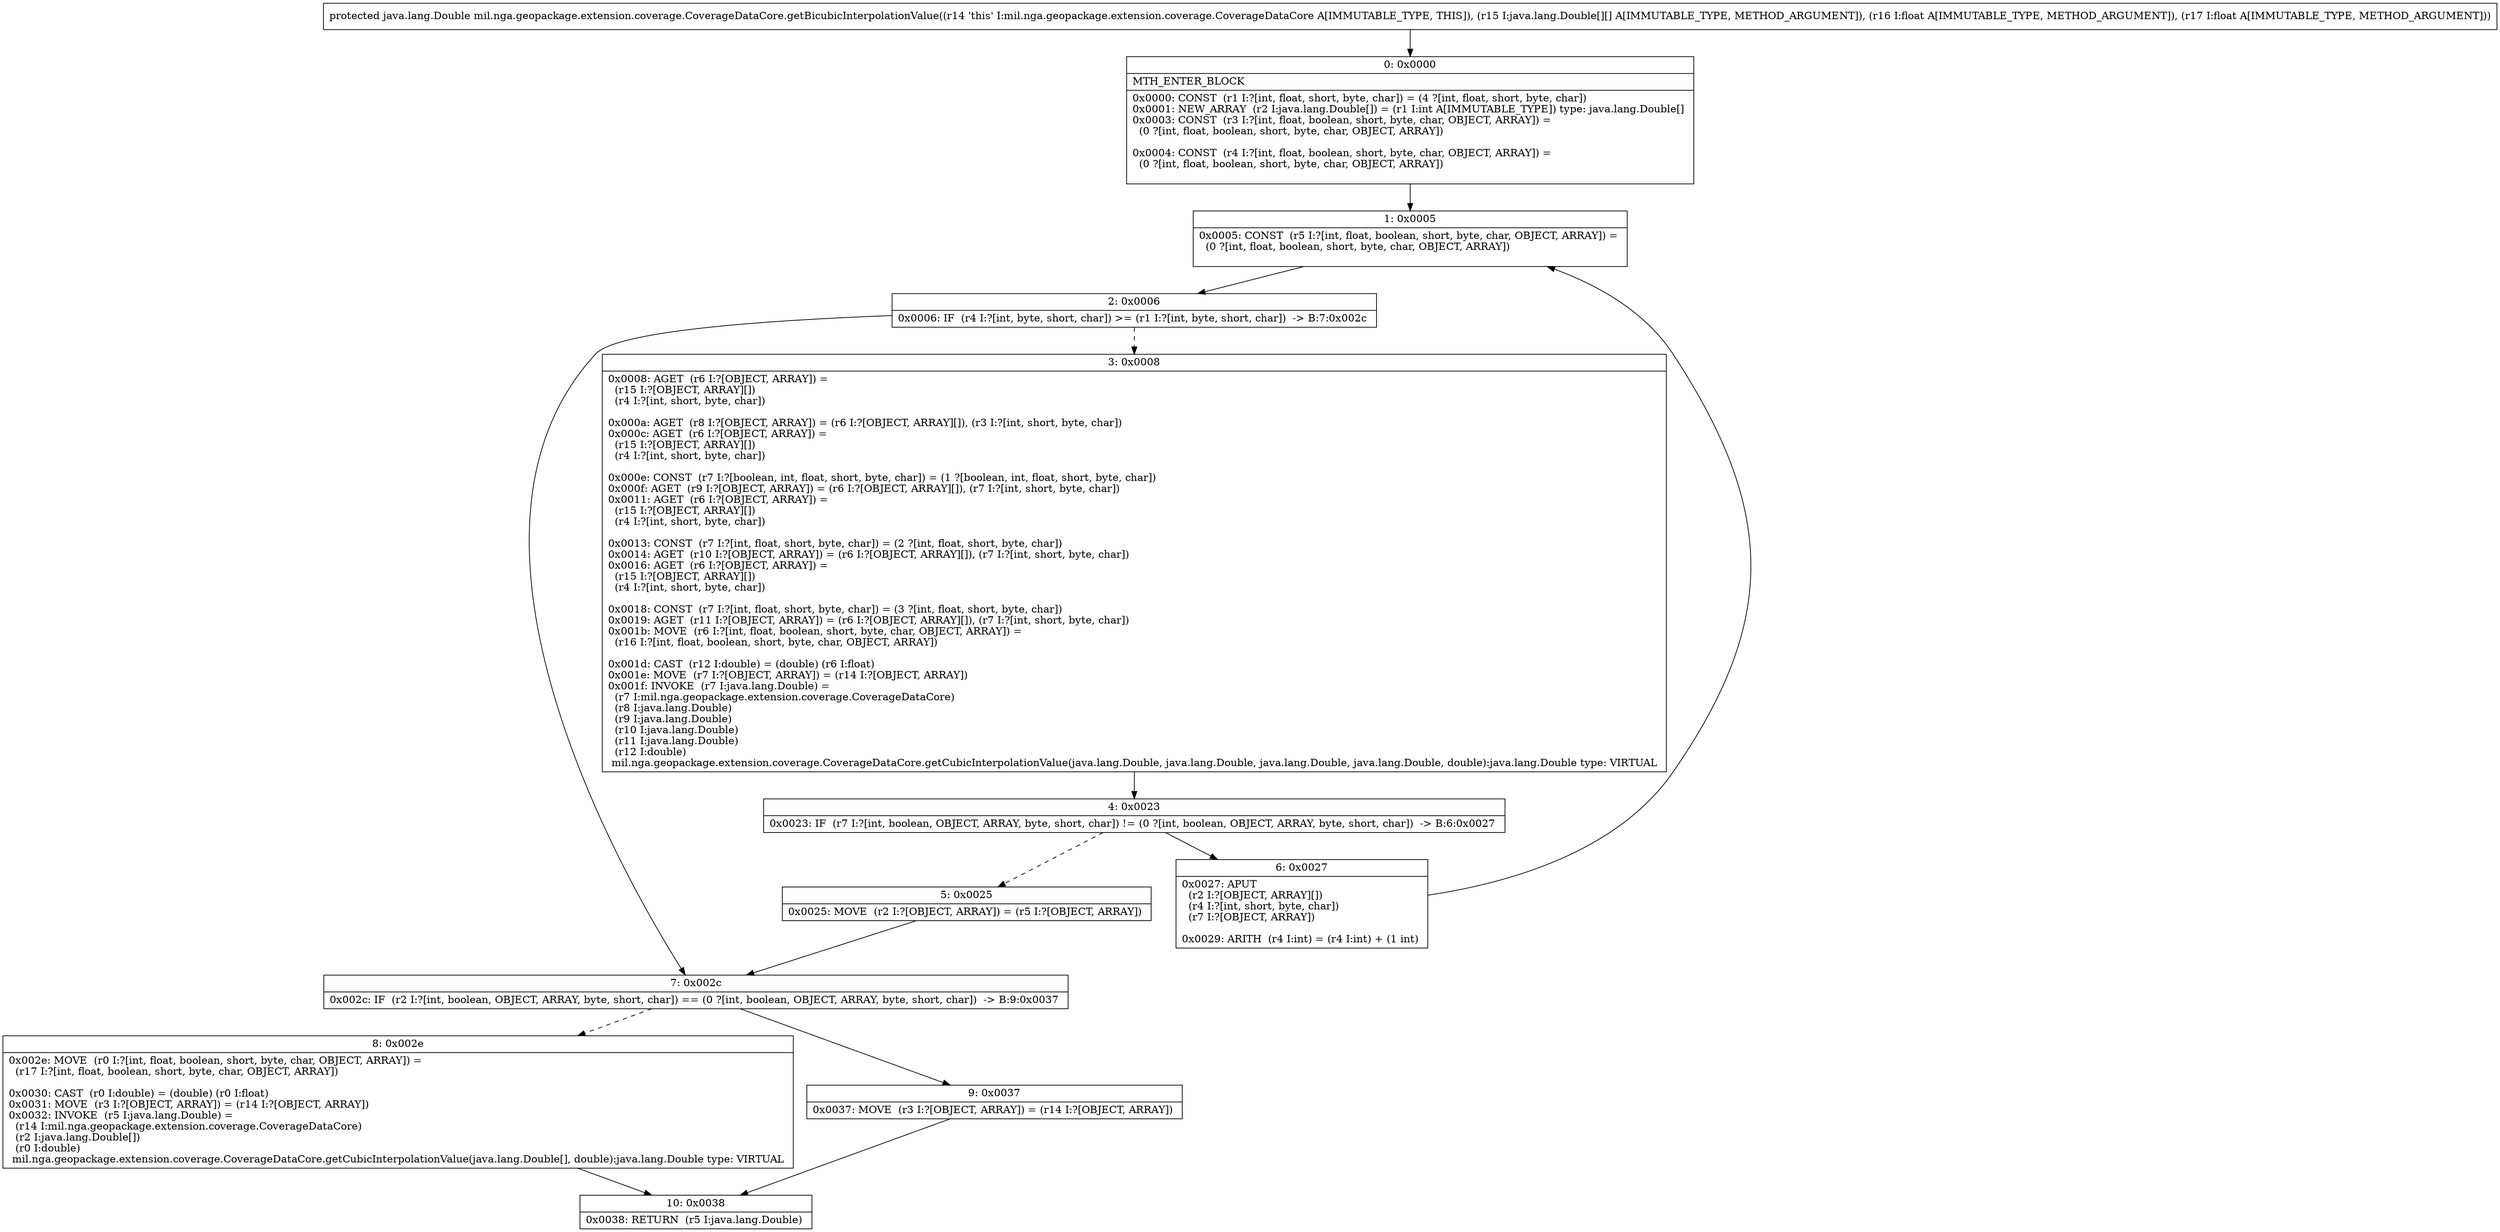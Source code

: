 digraph "CFG formil.nga.geopackage.extension.coverage.CoverageDataCore.getBicubicInterpolationValue([[Ljava\/lang\/Double;FF)Ljava\/lang\/Double;" {
Node_0 [shape=record,label="{0\:\ 0x0000|MTH_ENTER_BLOCK\l|0x0000: CONST  (r1 I:?[int, float, short, byte, char]) = (4 ?[int, float, short, byte, char]) \l0x0001: NEW_ARRAY  (r2 I:java.lang.Double[]) = (r1 I:int A[IMMUTABLE_TYPE]) type: java.lang.Double[] \l0x0003: CONST  (r3 I:?[int, float, boolean, short, byte, char, OBJECT, ARRAY]) = \l  (0 ?[int, float, boolean, short, byte, char, OBJECT, ARRAY])\l \l0x0004: CONST  (r4 I:?[int, float, boolean, short, byte, char, OBJECT, ARRAY]) = \l  (0 ?[int, float, boolean, short, byte, char, OBJECT, ARRAY])\l \l}"];
Node_1 [shape=record,label="{1\:\ 0x0005|0x0005: CONST  (r5 I:?[int, float, boolean, short, byte, char, OBJECT, ARRAY]) = \l  (0 ?[int, float, boolean, short, byte, char, OBJECT, ARRAY])\l \l}"];
Node_2 [shape=record,label="{2\:\ 0x0006|0x0006: IF  (r4 I:?[int, byte, short, char]) \>= (r1 I:?[int, byte, short, char])  \-\> B:7:0x002c \l}"];
Node_3 [shape=record,label="{3\:\ 0x0008|0x0008: AGET  (r6 I:?[OBJECT, ARRAY]) = \l  (r15 I:?[OBJECT, ARRAY][])\l  (r4 I:?[int, short, byte, char])\l \l0x000a: AGET  (r8 I:?[OBJECT, ARRAY]) = (r6 I:?[OBJECT, ARRAY][]), (r3 I:?[int, short, byte, char]) \l0x000c: AGET  (r6 I:?[OBJECT, ARRAY]) = \l  (r15 I:?[OBJECT, ARRAY][])\l  (r4 I:?[int, short, byte, char])\l \l0x000e: CONST  (r7 I:?[boolean, int, float, short, byte, char]) = (1 ?[boolean, int, float, short, byte, char]) \l0x000f: AGET  (r9 I:?[OBJECT, ARRAY]) = (r6 I:?[OBJECT, ARRAY][]), (r7 I:?[int, short, byte, char]) \l0x0011: AGET  (r6 I:?[OBJECT, ARRAY]) = \l  (r15 I:?[OBJECT, ARRAY][])\l  (r4 I:?[int, short, byte, char])\l \l0x0013: CONST  (r7 I:?[int, float, short, byte, char]) = (2 ?[int, float, short, byte, char]) \l0x0014: AGET  (r10 I:?[OBJECT, ARRAY]) = (r6 I:?[OBJECT, ARRAY][]), (r7 I:?[int, short, byte, char]) \l0x0016: AGET  (r6 I:?[OBJECT, ARRAY]) = \l  (r15 I:?[OBJECT, ARRAY][])\l  (r4 I:?[int, short, byte, char])\l \l0x0018: CONST  (r7 I:?[int, float, short, byte, char]) = (3 ?[int, float, short, byte, char]) \l0x0019: AGET  (r11 I:?[OBJECT, ARRAY]) = (r6 I:?[OBJECT, ARRAY][]), (r7 I:?[int, short, byte, char]) \l0x001b: MOVE  (r6 I:?[int, float, boolean, short, byte, char, OBJECT, ARRAY]) = \l  (r16 I:?[int, float, boolean, short, byte, char, OBJECT, ARRAY])\l \l0x001d: CAST  (r12 I:double) = (double) (r6 I:float) \l0x001e: MOVE  (r7 I:?[OBJECT, ARRAY]) = (r14 I:?[OBJECT, ARRAY]) \l0x001f: INVOKE  (r7 I:java.lang.Double) = \l  (r7 I:mil.nga.geopackage.extension.coverage.CoverageDataCore)\l  (r8 I:java.lang.Double)\l  (r9 I:java.lang.Double)\l  (r10 I:java.lang.Double)\l  (r11 I:java.lang.Double)\l  (r12 I:double)\l mil.nga.geopackage.extension.coverage.CoverageDataCore.getCubicInterpolationValue(java.lang.Double, java.lang.Double, java.lang.Double, java.lang.Double, double):java.lang.Double type: VIRTUAL \l}"];
Node_4 [shape=record,label="{4\:\ 0x0023|0x0023: IF  (r7 I:?[int, boolean, OBJECT, ARRAY, byte, short, char]) != (0 ?[int, boolean, OBJECT, ARRAY, byte, short, char])  \-\> B:6:0x0027 \l}"];
Node_5 [shape=record,label="{5\:\ 0x0025|0x0025: MOVE  (r2 I:?[OBJECT, ARRAY]) = (r5 I:?[OBJECT, ARRAY]) \l}"];
Node_6 [shape=record,label="{6\:\ 0x0027|0x0027: APUT  \l  (r2 I:?[OBJECT, ARRAY][])\l  (r4 I:?[int, short, byte, char])\l  (r7 I:?[OBJECT, ARRAY])\l \l0x0029: ARITH  (r4 I:int) = (r4 I:int) + (1 int) \l}"];
Node_7 [shape=record,label="{7\:\ 0x002c|0x002c: IF  (r2 I:?[int, boolean, OBJECT, ARRAY, byte, short, char]) == (0 ?[int, boolean, OBJECT, ARRAY, byte, short, char])  \-\> B:9:0x0037 \l}"];
Node_8 [shape=record,label="{8\:\ 0x002e|0x002e: MOVE  (r0 I:?[int, float, boolean, short, byte, char, OBJECT, ARRAY]) = \l  (r17 I:?[int, float, boolean, short, byte, char, OBJECT, ARRAY])\l \l0x0030: CAST  (r0 I:double) = (double) (r0 I:float) \l0x0031: MOVE  (r3 I:?[OBJECT, ARRAY]) = (r14 I:?[OBJECT, ARRAY]) \l0x0032: INVOKE  (r5 I:java.lang.Double) = \l  (r14 I:mil.nga.geopackage.extension.coverage.CoverageDataCore)\l  (r2 I:java.lang.Double[])\l  (r0 I:double)\l mil.nga.geopackage.extension.coverage.CoverageDataCore.getCubicInterpolationValue(java.lang.Double[], double):java.lang.Double type: VIRTUAL \l}"];
Node_9 [shape=record,label="{9\:\ 0x0037|0x0037: MOVE  (r3 I:?[OBJECT, ARRAY]) = (r14 I:?[OBJECT, ARRAY]) \l}"];
Node_10 [shape=record,label="{10\:\ 0x0038|0x0038: RETURN  (r5 I:java.lang.Double) \l}"];
MethodNode[shape=record,label="{protected java.lang.Double mil.nga.geopackage.extension.coverage.CoverageDataCore.getBicubicInterpolationValue((r14 'this' I:mil.nga.geopackage.extension.coverage.CoverageDataCore A[IMMUTABLE_TYPE, THIS]), (r15 I:java.lang.Double[][] A[IMMUTABLE_TYPE, METHOD_ARGUMENT]), (r16 I:float A[IMMUTABLE_TYPE, METHOD_ARGUMENT]), (r17 I:float A[IMMUTABLE_TYPE, METHOD_ARGUMENT])) }"];
MethodNode -> Node_0;
Node_0 -> Node_1;
Node_1 -> Node_2;
Node_2 -> Node_3[style=dashed];
Node_2 -> Node_7;
Node_3 -> Node_4;
Node_4 -> Node_5[style=dashed];
Node_4 -> Node_6;
Node_5 -> Node_7;
Node_6 -> Node_1;
Node_7 -> Node_8[style=dashed];
Node_7 -> Node_9;
Node_8 -> Node_10;
Node_9 -> Node_10;
}

